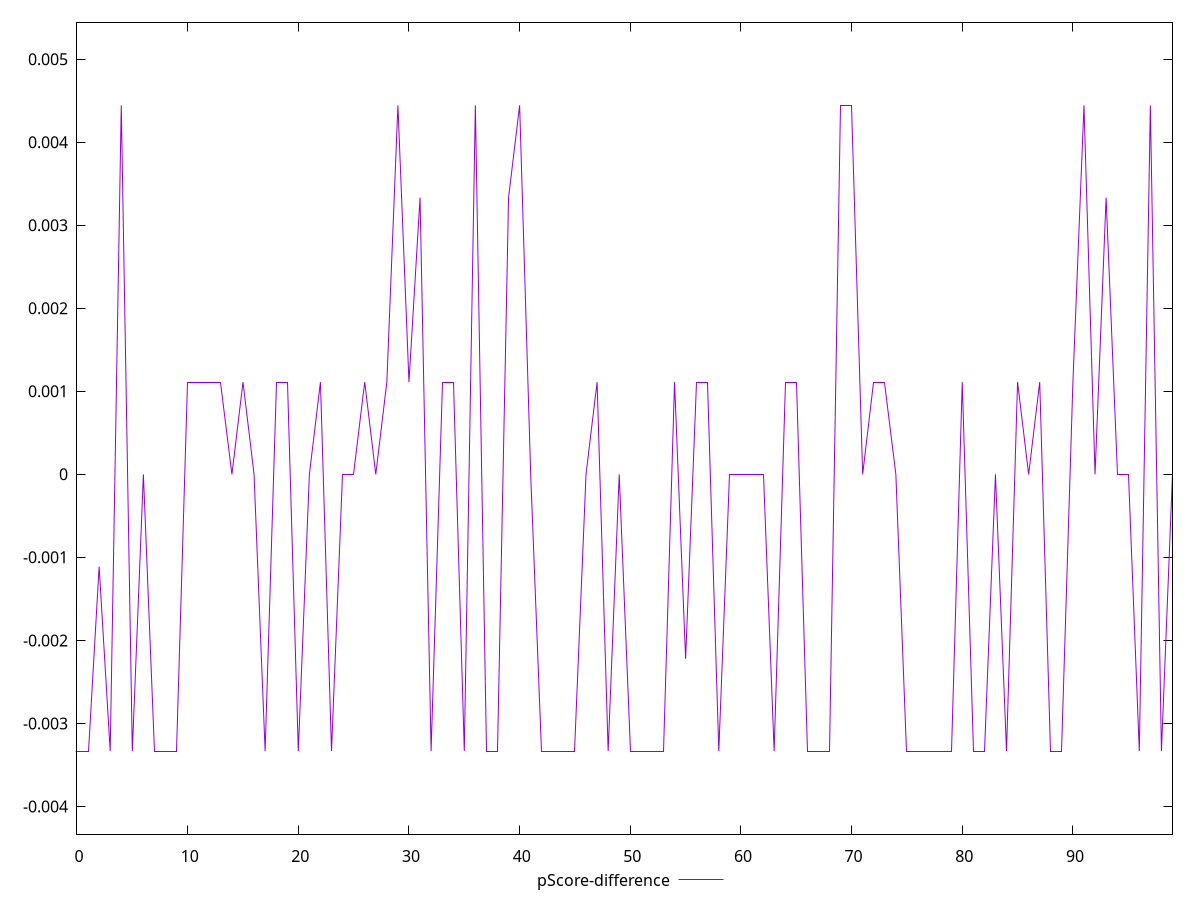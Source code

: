 reset

$pScoreDifference <<EOF
0 -0.0033333333333332993
1 -0.0033333333333334103
2 -0.0011111111111110628
3 -0.0033333333333334103
4 0.004444444444444473
5 -0.0033333333333334103
6 0
7 -0.0033333333333334103
8 -0.0033333333333334103
9 -0.0033333333333334103
10 0.0011111111111110628
11 0.0011111111111110628
12 0.0011111111111110628
13 0.0011111111111110628
14 0
15 0.0011111111111110628
16 0
17 -0.0033333333333334103
18 0.0011111111111110628
19 0.0011111111111110628
20 -0.0033333333333334103
21 0
22 0.0011111111111110628
23 -0.0033333333333334103
24 0
25 0
26 0.0011111111111110628
27 0
28 0.0011111111111110628
29 0.004444444444444473
30 0.0011111111111110628
31 0.0033333333333334103
32 -0.0033333333333334103
33 0.0011111111111110628
34 0.0011111111111110628
35 -0.0033333333333334103
36 0.004444444444444473
37 -0.0033333333333334103
38 -0.0033333333333334103
39 0.0033333333333334103
40 0.004444444444444473
41 0
42 -0.0033333333333334103
43 -0.0033333333333334103
44 -0.0033333333333334103
45 -0.0033333333333334103
46 0
47 0.0011111111111110628
48 -0.0033333333333334103
49 0
50 -0.0033333333333334103
51 -0.0033333333333334103
52 -0.0033333333333334103
53 -0.0033333333333334103
54 0.0011111111111110628
55 -0.0022222222222222365
56 0.0011111111111110628
57 0.0011111111111110628
58 -0.0033333333333334103
59 0
60 0
61 0
62 0
63 -0.0033333333333334103
64 0.0011111111111110628
65 0.0011111111111110628
66 -0.0033333333333334103
67 -0.0033333333333334103
68 -0.0033333333333334103
69 0.004444444444444473
70 0.004444444444444473
71 0
72 0.0011111111111110628
73 0.0011111111111110628
74 0
75 -0.0033333333333334103
76 -0.0033333333333334103
77 -0.0033333333333334103
78 -0.0033333333333334103
79 -0.0033333333333334103
80 0.0011111111111110628
81 -0.0033333333333334103
82 -0.0033333333333334103
83 0
84 -0.0033333333333334103
85 0.0011111111111110628
86 0
87 0.0011111111111110628
88 -0.0033333333333334103
89 -0.0033333333333334103
90 0.0011111111111110628
91 0.004444444444444473
92 0
93 0.0033333333333334103
94 0
95 0
96 -0.0033333333333334103
97 0.004444444444444473
98 -0.0033333333333334103
99 0
EOF

set key outside below
set xrange [0:99]
set yrange [-0.00433333333333341:0.005444444444444473]
set trange [-0.00433333333333341:0.005444444444444473]
set terminal svg size 640, 500 enhanced background rgb 'white'
set output "report_00017_2021-02-10T15-08-03.406Z/uses-webp-images/samples/pages+cached/pScore-difference/values.svg"

plot $pScoreDifference title "pScore-difference" with line

reset
